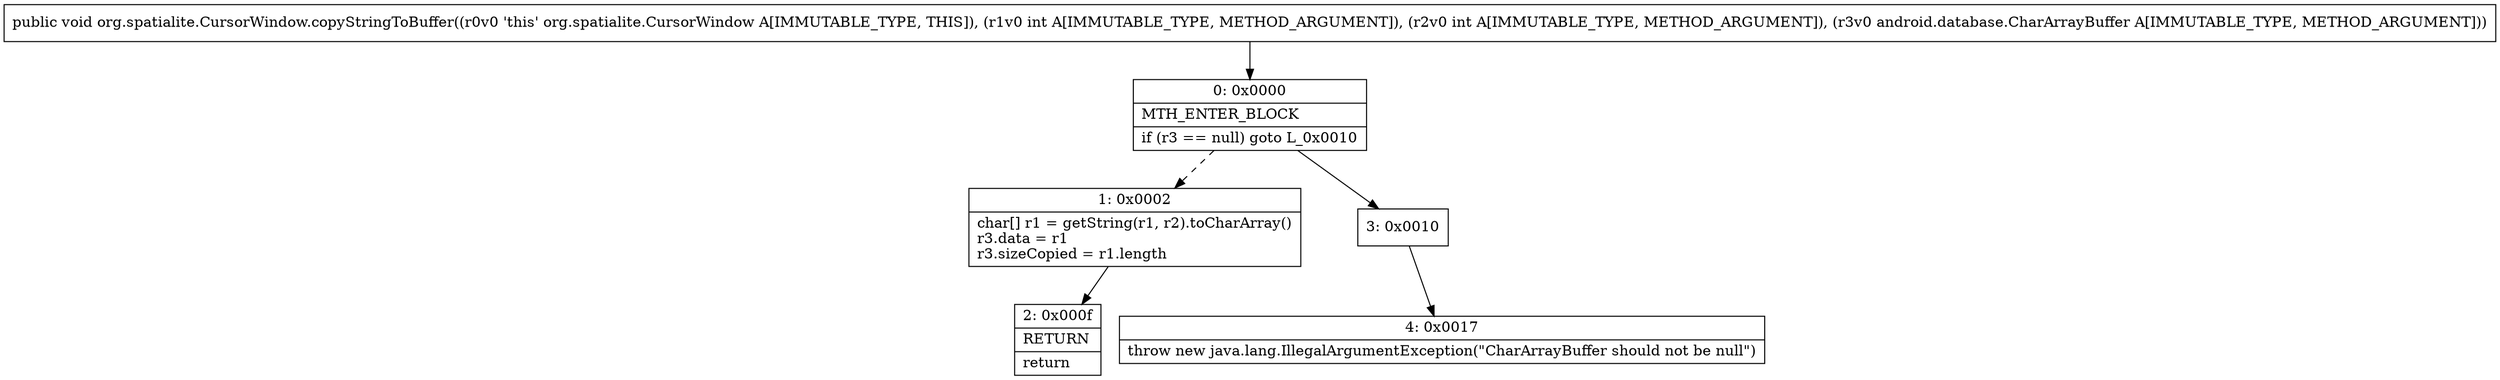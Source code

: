 digraph "CFG fororg.spatialite.CursorWindow.copyStringToBuffer(IILandroid\/database\/CharArrayBuffer;)V" {
Node_0 [shape=record,label="{0\:\ 0x0000|MTH_ENTER_BLOCK\l|if (r3 == null) goto L_0x0010\l}"];
Node_1 [shape=record,label="{1\:\ 0x0002|char[] r1 = getString(r1, r2).toCharArray()\lr3.data = r1\lr3.sizeCopied = r1.length\l}"];
Node_2 [shape=record,label="{2\:\ 0x000f|RETURN\l|return\l}"];
Node_3 [shape=record,label="{3\:\ 0x0010}"];
Node_4 [shape=record,label="{4\:\ 0x0017|throw new java.lang.IllegalArgumentException(\"CharArrayBuffer should not be null\")\l}"];
MethodNode[shape=record,label="{public void org.spatialite.CursorWindow.copyStringToBuffer((r0v0 'this' org.spatialite.CursorWindow A[IMMUTABLE_TYPE, THIS]), (r1v0 int A[IMMUTABLE_TYPE, METHOD_ARGUMENT]), (r2v0 int A[IMMUTABLE_TYPE, METHOD_ARGUMENT]), (r3v0 android.database.CharArrayBuffer A[IMMUTABLE_TYPE, METHOD_ARGUMENT])) }"];
MethodNode -> Node_0;
Node_0 -> Node_1[style=dashed];
Node_0 -> Node_3;
Node_1 -> Node_2;
Node_3 -> Node_4;
}

